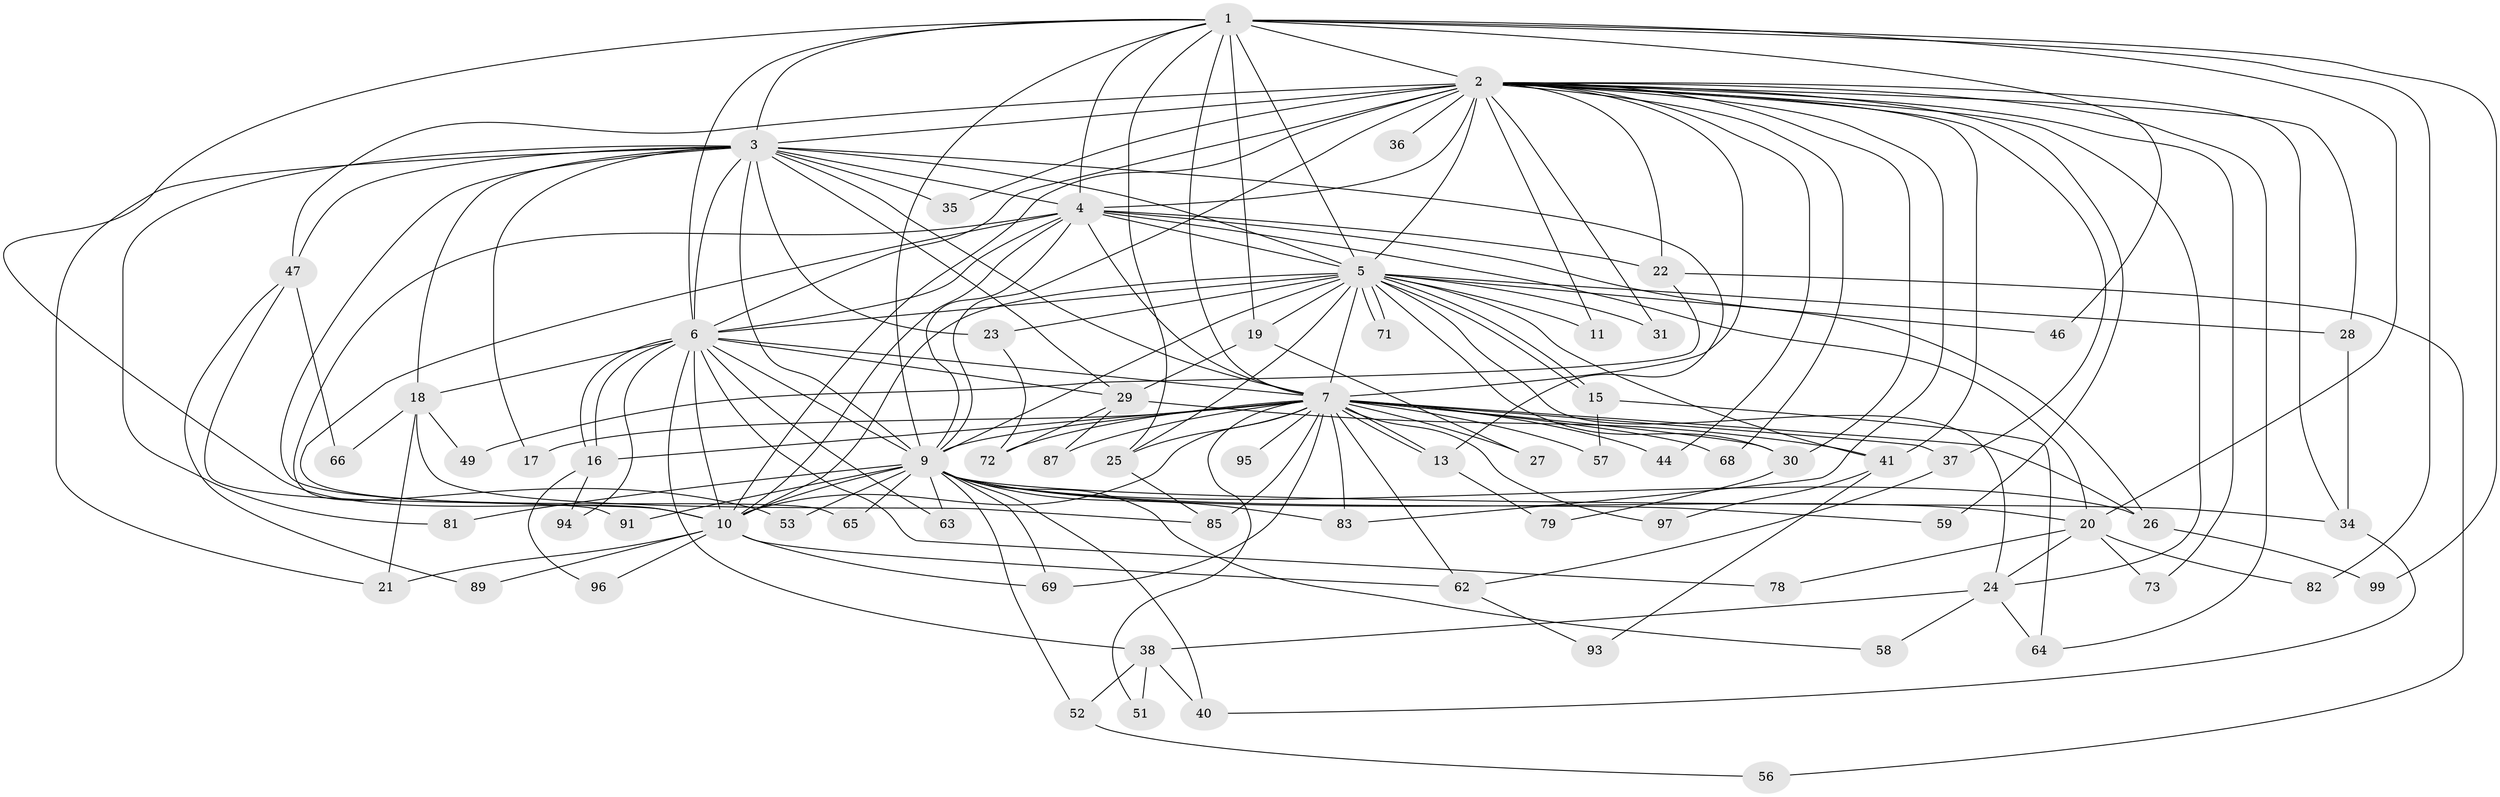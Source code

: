 // Generated by graph-tools (version 1.1) at 2025/23/03/03/25 07:23:45]
// undirected, 71 vertices, 176 edges
graph export_dot {
graph [start="1"]
  node [color=gray90,style=filled];
  1 [super="+48"];
  2 [super="+8"];
  3;
  4 [super="+12"];
  5 [super="+14"];
  6 [super="+80"];
  7 [super="+43"];
  9 [super="+67"];
  10 [super="+84"];
  11;
  13 [super="+42"];
  15;
  16 [super="+32"];
  17;
  18;
  19 [super="+75"];
  20 [super="+45"];
  21 [super="+55"];
  22 [super="+60"];
  23 [super="+50"];
  24 [super="+33"];
  25 [super="+74"];
  26;
  27;
  28;
  29 [super="+76"];
  30 [super="+39"];
  31;
  34 [super="+100"];
  35;
  36;
  37;
  38;
  40 [super="+61"];
  41 [super="+54"];
  44;
  46;
  47 [super="+70"];
  49;
  51;
  52;
  53;
  56;
  57;
  58;
  59;
  62 [super="+77"];
  63;
  64 [super="+86"];
  65;
  66;
  68;
  69 [super="+92"];
  71;
  72 [super="+88"];
  73;
  78;
  79;
  81;
  82;
  83 [super="+90"];
  85 [super="+98"];
  87;
  89;
  91;
  93;
  94;
  95;
  96;
  97;
  99;
  1 -- 2 [weight=2];
  1 -- 3;
  1 -- 4;
  1 -- 5 [weight=2];
  1 -- 6;
  1 -- 7 [weight=2];
  1 -- 9;
  1 -- 10;
  1 -- 19;
  1 -- 20;
  1 -- 25;
  1 -- 46;
  1 -- 82;
  1 -- 99;
  2 -- 3 [weight=2];
  2 -- 4 [weight=2];
  2 -- 5 [weight=2];
  2 -- 6 [weight=2];
  2 -- 7 [weight=2];
  2 -- 9 [weight=2];
  2 -- 10 [weight=2];
  2 -- 22 [weight=2];
  2 -- 30;
  2 -- 31;
  2 -- 35;
  2 -- 36 [weight=2];
  2 -- 59;
  2 -- 68;
  2 -- 73;
  2 -- 83;
  2 -- 41;
  2 -- 64;
  2 -- 11;
  2 -- 28;
  2 -- 37;
  2 -- 44;
  2 -- 47 [weight=2];
  2 -- 34;
  2 -- 24;
  3 -- 4;
  3 -- 5 [weight=2];
  3 -- 6;
  3 -- 7;
  3 -- 9;
  3 -- 10;
  3 -- 17;
  3 -- 18;
  3 -- 23;
  3 -- 29;
  3 -- 35;
  3 -- 47;
  3 -- 81;
  3 -- 21;
  3 -- 13;
  4 -- 5;
  4 -- 6;
  4 -- 7 [weight=2];
  4 -- 9;
  4 -- 10;
  4 -- 22;
  4 -- 26;
  4 -- 53;
  4 -- 65;
  4 -- 20;
  5 -- 6;
  5 -- 7;
  5 -- 9;
  5 -- 10;
  5 -- 11;
  5 -- 15;
  5 -- 15;
  5 -- 19;
  5 -- 23 [weight=2];
  5 -- 24;
  5 -- 25;
  5 -- 28;
  5 -- 30;
  5 -- 31;
  5 -- 41;
  5 -- 46;
  5 -- 71;
  5 -- 71;
  6 -- 7 [weight=2];
  6 -- 9;
  6 -- 10;
  6 -- 16;
  6 -- 16;
  6 -- 18;
  6 -- 29 [weight=2];
  6 -- 38;
  6 -- 63;
  6 -- 78;
  6 -- 94;
  7 -- 9;
  7 -- 10;
  7 -- 13;
  7 -- 13;
  7 -- 17;
  7 -- 26;
  7 -- 27;
  7 -- 37;
  7 -- 44;
  7 -- 51;
  7 -- 68;
  7 -- 72;
  7 -- 95 [weight=2];
  7 -- 97;
  7 -- 69 [weight=2];
  7 -- 85;
  7 -- 87;
  7 -- 57;
  7 -- 83;
  7 -- 30;
  7 -- 16;
  7 -- 62;
  7 -- 25;
  9 -- 10;
  9 -- 20;
  9 -- 34;
  9 -- 40;
  9 -- 52;
  9 -- 53;
  9 -- 58;
  9 -- 59;
  9 -- 63;
  9 -- 65;
  9 -- 69;
  9 -- 81;
  9 -- 83;
  9 -- 91;
  9 -- 26;
  10 -- 21;
  10 -- 62;
  10 -- 89;
  10 -- 96;
  10 -- 69;
  13 -- 79;
  15 -- 57;
  15 -- 64;
  16 -- 96;
  16 -- 94;
  18 -- 21;
  18 -- 49;
  18 -- 66;
  18 -- 85;
  19 -- 27;
  19 -- 29;
  20 -- 24;
  20 -- 78;
  20 -- 82;
  20 -- 73;
  22 -- 49;
  22 -- 56;
  23 -- 72;
  24 -- 58;
  24 -- 64;
  24 -- 38;
  25 -- 85;
  26 -- 99;
  28 -- 34;
  29 -- 41;
  29 -- 87;
  29 -- 72;
  30 -- 79;
  34 -- 40;
  37 -- 62;
  38 -- 40;
  38 -- 51;
  38 -- 52;
  41 -- 93;
  41 -- 97;
  47 -- 66;
  47 -- 89;
  47 -- 91;
  52 -- 56;
  62 -- 93;
}
